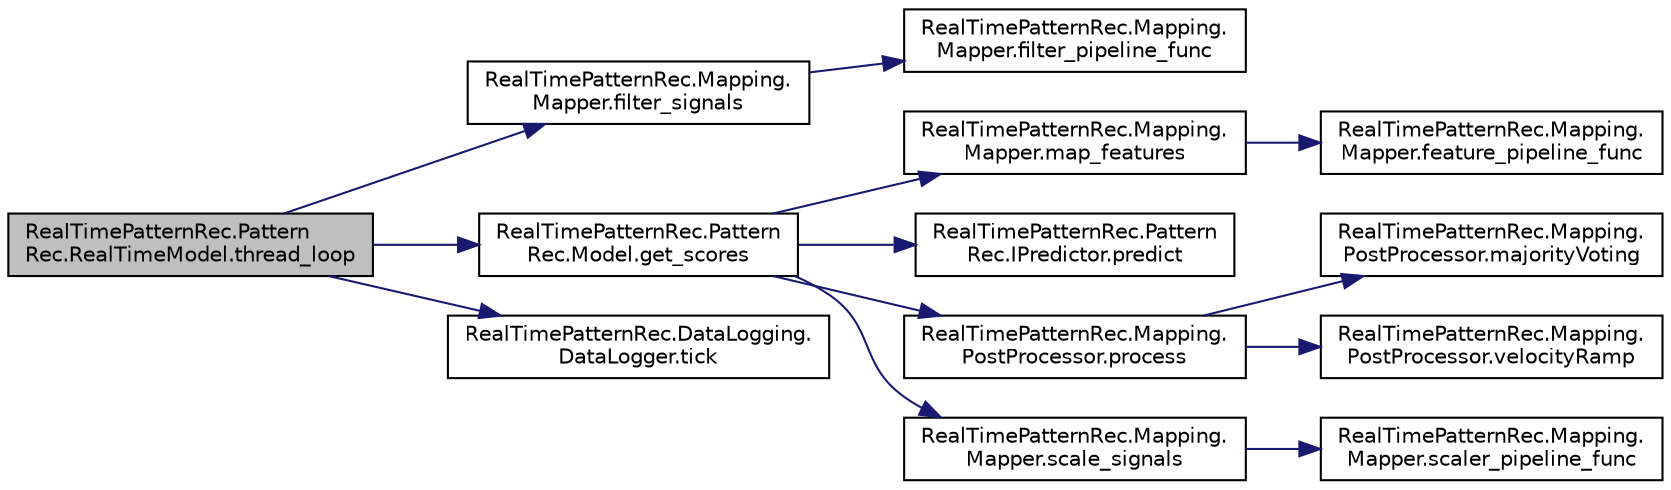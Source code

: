 digraph "RealTimePatternRec.PatternRec.RealTimeModel.thread_loop"
{
 // LATEX_PDF_SIZE
  edge [fontname="Helvetica",fontsize="10",labelfontname="Helvetica",labelfontsize="10"];
  node [fontname="Helvetica",fontsize="10",shape=record];
  rankdir="LR";
  Node1 [label="RealTimePatternRec.Pattern\lRec.RealTimeModel.thread_loop",height=0.2,width=0.4,color="black", fillcolor="grey75", style="filled", fontcolor="black",tooltip="override DataLoggers thread to filter all inputs and make a prediction on each successive data grab"];
  Node1 -> Node2 [color="midnightblue",fontsize="10",style="solid",fontname="Helvetica"];
  Node2 [label="RealTimePatternRec.Mapping.\lMapper.filter_signals",height=0.2,width=0.4,color="black", fillcolor="white", style="filled",URL="$class_real_time_pattern_rec_1_1_mapping_1_1_mapper.html#ac029d2edf050c14e08bbfdb34cd030a8",tooltip="Apply all Filter functions in filter pipelines to both generic and emg signals"];
  Node2 -> Node3 [color="midnightblue",fontsize="10",style="solid",fontname="Helvetica"];
  Node3 [label="RealTimePatternRec.Mapping.\lMapper.filter_pipeline_func",height=0.2,width=0.4,color="black", fillcolor="white", style="filled",URL="$class_real_time_pattern_rec_1_1_mapping_1_1_mapper.html#a98bd1f3dcea4d2b3159bc55aeb436744",tooltip="delegate for Filter functions"];
  Node1 -> Node4 [color="midnightblue",fontsize="10",style="solid",fontname="Helvetica"];
  Node4 [label="RealTimePatternRec.Pattern\lRec.Model.get_scores",height=0.2,width=0.4,color="black", fillcolor="white", style="filled",URL="$class_real_time_pattern_rec_1_1_pattern_rec_1_1_model.html#ae4e47366d733c2a843b6fe1f37b94bc6",tooltip="predicts scores for a single input of filtered data"];
  Node4 -> Node5 [color="midnightblue",fontsize="10",style="solid",fontname="Helvetica"];
  Node5 [label="RealTimePatternRec.Mapping.\lMapper.map_features",height=0.2,width=0.4,color="black", fillcolor="white", style="filled",URL="$class_real_time_pattern_rec_1_1_mapping_1_1_mapper.html#a373a27595e9b6eacba194c99aa910200",tooltip="Apply all Feature functions in feature pipelines to both generic and emg signals"];
  Node5 -> Node6 [color="midnightblue",fontsize="10",style="solid",fontname="Helvetica"];
  Node6 [label="RealTimePatternRec.Mapping.\lMapper.feature_pipeline_func",height=0.2,width=0.4,color="black", fillcolor="white", style="filled",URL="$class_real_time_pattern_rec_1_1_mapping_1_1_mapper.html#a01ce8dab85be08bb222c21c6db96fa7c",tooltip="delegate for Feature functions"];
  Node4 -> Node7 [color="midnightblue",fontsize="10",style="solid",fontname="Helvetica"];
  Node7 [label="RealTimePatternRec.Pattern\lRec.IPredictor.predict",height=0.2,width=0.4,color="black", fillcolor="white", style="filled",URL="$interface_real_time_pattern_rec_1_1_pattern_rec_1_1_i_predictor.html#aeb04304e19542536c12b156443c4854c",tooltip="predicts output"];
  Node4 -> Node8 [color="midnightblue",fontsize="10",style="solid",fontname="Helvetica"];
  Node8 [label="RealTimePatternRec.Mapping.\lPostProcessor.process",height=0.2,width=0.4,color="black", fillcolor="white", style="filled",URL="$class_real_time_pattern_rec_1_1_mapping_1_1_post_processor.html#a02b84a866912bd4f441564f01e26c91c",tooltip="applies all enabled post-processing techniques to scores"];
  Node8 -> Node9 [color="midnightblue",fontsize="10",style="solid",fontname="Helvetica"];
  Node9 [label="RealTimePatternRec.Mapping.\lPostProcessor.majorityVoting",height=0.2,width=0.4,color="black", fillcolor="white", style="filled",URL="$class_real_time_pattern_rec_1_1_mapping_1_1_post_processor.html#aec5956bb1cc6e2a61179d877e73dc2ae",tooltip="applies majority voting technique and returns udpated scores"];
  Node8 -> Node10 [color="midnightblue",fontsize="10",style="solid",fontname="Helvetica"];
  Node10 [label="RealTimePatternRec.Mapping.\lPostProcessor.velocityRamp",height=0.2,width=0.4,color="black", fillcolor="white", style="filled",URL="$class_real_time_pattern_rec_1_1_mapping_1_1_post_processor.html#af0f1f6695eb57ac5b0b4e6a5e8e7966b",tooltip="applies velocity ramping technique and returns updated scores"];
  Node4 -> Node11 [color="midnightblue",fontsize="10",style="solid",fontname="Helvetica"];
  Node11 [label="RealTimePatternRec.Mapping.\lMapper.scale_signals",height=0.2,width=0.4,color="black", fillcolor="white", style="filled",URL="$class_real_time_pattern_rec_1_1_mapping_1_1_mapper.html#ab3bec69ea2e67ecfc641123f65be2afd",tooltip="Apply all Scaler functions in scaler pipelines to both generic and emg signals"];
  Node11 -> Node12 [color="midnightblue",fontsize="10",style="solid",fontname="Helvetica"];
  Node12 [label="RealTimePatternRec.Mapping.\lMapper.scaler_pipeline_func",height=0.2,width=0.4,color="black", fillcolor="white", style="filled",URL="$class_real_time_pattern_rec_1_1_mapping_1_1_mapper.html#a8ede3b6f9372326bcea6642d2c5cd60a",tooltip="delegate for Scaler functions"];
  Node1 -> Node13 [color="midnightblue",fontsize="10",style="solid",fontname="Helvetica"];
  Node13 [label="RealTimePatternRec.DataLogging.\lDataLogger.tick",height=0.2,width=0.4,color="black", fillcolor="white", style="filled",URL="$class_real_time_pattern_rec_1_1_data_logging_1_1_data_logger.html#a9765476ccd8ca6dcd437a370f32ea3f4",tooltip="updates stopwatch and flips timeflag if enough time has passed to log another value"];
}
